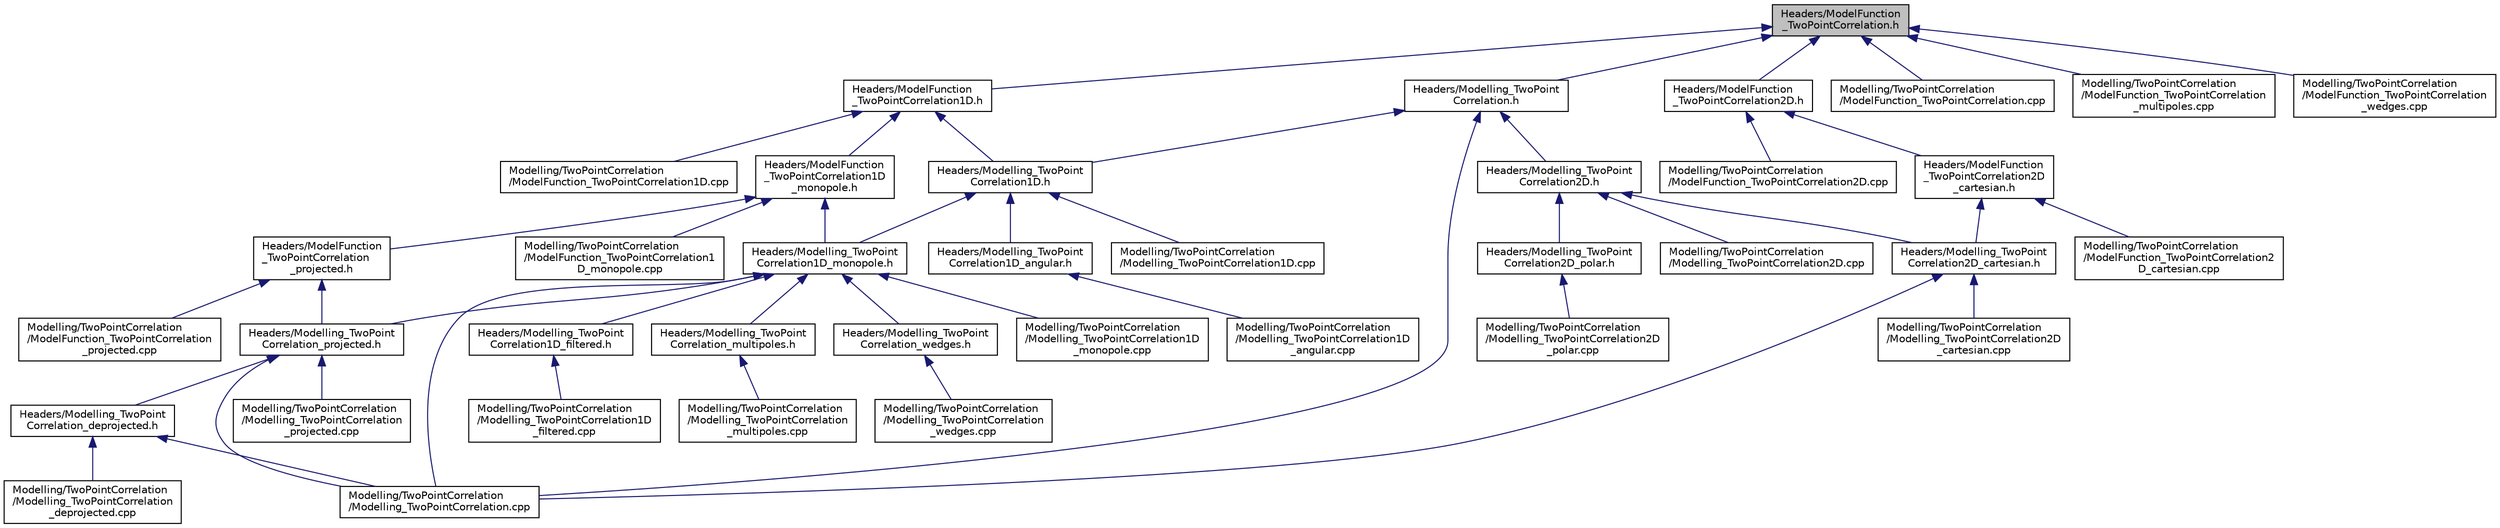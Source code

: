 digraph "Headers/ModelFunction_TwoPointCorrelation.h"
{
  edge [fontname="Helvetica",fontsize="10",labelfontname="Helvetica",labelfontsize="10"];
  node [fontname="Helvetica",fontsize="10",shape=record];
  Node50 [label="Headers/ModelFunction\l_TwoPointCorrelation.h",height=0.2,width=0.4,color="black", fillcolor="grey75", style="filled", fontcolor="black"];
  Node50 -> Node51 [dir="back",color="midnightblue",fontsize="10",style="solid",fontname="Helvetica"];
  Node51 [label="Headers/ModelFunction\l_TwoPointCorrelation1D.h",height=0.2,width=0.4,color="black", fillcolor="white", style="filled",URL="$d9/d33/ModelFunction__TwoPointCorrelation1D_8h.html",tooltip="Global functions to model 1D two-point correlation functions of any type. "];
  Node51 -> Node52 [dir="back",color="midnightblue",fontsize="10",style="solid",fontname="Helvetica"];
  Node52 [label="Headers/ModelFunction\l_TwoPointCorrelation1D\l_monopole.h",height=0.2,width=0.4,color="black", fillcolor="white", style="filled",URL="$d3/dbc/ModelFunction__TwoPointCorrelation1D__monopole_8h.html",tooltip="Global functions to model the monopole of the two-point correlation function. "];
  Node52 -> Node53 [dir="back",color="midnightblue",fontsize="10",style="solid",fontname="Helvetica"];
  Node53 [label="Headers/ModelFunction\l_TwoPointCorrelation\l_projected.h",height=0.2,width=0.4,color="black", fillcolor="white", style="filled",URL="$d7/d63/ModelFunction__TwoPointCorrelation__projected_8h.html",tooltip="Functions to model the projected two-point correlation function. "];
  Node53 -> Node54 [dir="back",color="midnightblue",fontsize="10",style="solid",fontname="Helvetica"];
  Node54 [label="Headers/Modelling_TwoPoint\lCorrelation_projected.h",height=0.2,width=0.4,color="black", fillcolor="white", style="filled",URL="$dc/d0c/Modelling__TwoPointCorrelation__projected_8h.html",tooltip="The class Modelling_TwoPointCorrelation_projected. "];
  Node54 -> Node55 [dir="back",color="midnightblue",fontsize="10",style="solid",fontname="Helvetica"];
  Node55 [label="Headers/Modelling_TwoPoint\lCorrelation_deprojected.h",height=0.2,width=0.4,color="black", fillcolor="white", style="filled",URL="$d1/dbf/Modelling__TwoPointCorrelation__deprojected_8h.html",tooltip="The class Modelling_TwoPointCorrelatoin_deprojected. "];
  Node55 -> Node56 [dir="back",color="midnightblue",fontsize="10",style="solid",fontname="Helvetica"];
  Node56 [label="Modelling/TwoPointCorrelation\l/Modelling_TwoPointCorrelation.cpp",height=0.2,width=0.4,color="black", fillcolor="white", style="filled",URL="$db/dd4/Modelling__TwoPointCorrelation_8cpp.html",tooltip="Methods of the class Modelling_TwoPointCorrelation. "];
  Node55 -> Node57 [dir="back",color="midnightblue",fontsize="10",style="solid",fontname="Helvetica"];
  Node57 [label="Modelling/TwoPointCorrelation\l/Modelling_TwoPointCorrelation\l_deprojected.cpp",height=0.2,width=0.4,color="black", fillcolor="white", style="filled",URL="$d4/d1e/Modelling__TwoPointCorrelation__deprojected_8cpp.html",tooltip="Methods of the class Modelling_TwoPointCorrelation_deprojected. "];
  Node54 -> Node56 [dir="back",color="midnightblue",fontsize="10",style="solid",fontname="Helvetica"];
  Node54 -> Node58 [dir="back",color="midnightblue",fontsize="10",style="solid",fontname="Helvetica"];
  Node58 [label="Modelling/TwoPointCorrelation\l/Modelling_TwoPointCorrelation\l_projected.cpp",height=0.2,width=0.4,color="black", fillcolor="white", style="filled",URL="$d2/de6/Modelling__TwoPointCorrelation__projected_8cpp.html",tooltip="Methods of the class Modelling_TwoPointCorrelation_projected. "];
  Node53 -> Node59 [dir="back",color="midnightblue",fontsize="10",style="solid",fontname="Helvetica"];
  Node59 [label="Modelling/TwoPointCorrelation\l/ModelFunction_TwoPointCorrelation\l_projected.cpp",height=0.2,width=0.4,color="black", fillcolor="white", style="filled",URL="$de/d02/ModelFunction__TwoPointCorrelation__projected_8cpp.html",tooltip="Functions to model the projected two-point correlation function. "];
  Node52 -> Node60 [dir="back",color="midnightblue",fontsize="10",style="solid",fontname="Helvetica"];
  Node60 [label="Headers/Modelling_TwoPoint\lCorrelation1D_monopole.h",height=0.2,width=0.4,color="black", fillcolor="white", style="filled",URL="$d2/d89/Modelling__TwoPointCorrelation1D__monopole_8h.html",tooltip="The class Modelling_TwoPointCorrelation1D_monopole. "];
  Node60 -> Node61 [dir="back",color="midnightblue",fontsize="10",style="solid",fontname="Helvetica"];
  Node61 [label="Headers/Modelling_TwoPoint\lCorrelation1D_filtered.h",height=0.2,width=0.4,color="black", fillcolor="white", style="filled",URL="$da/d43/Modelling__TwoPointCorrelation1D__filtered_8h.html",tooltip="The class Modelling_TwoPointCorrelation1D_filtered. "];
  Node61 -> Node62 [dir="back",color="midnightblue",fontsize="10",style="solid",fontname="Helvetica"];
  Node62 [label="Modelling/TwoPointCorrelation\l/Modelling_TwoPointCorrelation1D\l_filtered.cpp",height=0.2,width=0.4,color="black", fillcolor="white", style="filled",URL="$d8/d0f/Modelling__TwoPointCorrelation1D__filtered_8cpp.html",tooltip="Methods of the class Modelling_TwoPointCorrelation1D_filtered. "];
  Node60 -> Node54 [dir="back",color="midnightblue",fontsize="10",style="solid",fontname="Helvetica"];
  Node60 -> Node63 [dir="back",color="midnightblue",fontsize="10",style="solid",fontname="Helvetica"];
  Node63 [label="Headers/Modelling_TwoPoint\lCorrelation_multipoles.h",height=0.2,width=0.4,color="black", fillcolor="white", style="filled",URL="$db/d5d/Modelling__TwoPointCorrelation__multipoles_8h.html",tooltip="The class Modelling_TwoPointCorrelation_multipoles. "];
  Node63 -> Node64 [dir="back",color="midnightblue",fontsize="10",style="solid",fontname="Helvetica"];
  Node64 [label="Modelling/TwoPointCorrelation\l/Modelling_TwoPointCorrelation\l_multipoles.cpp",height=0.2,width=0.4,color="black", fillcolor="white", style="filled",URL="$d5/dc2/Modelling__TwoPointCorrelation__multipoles_8cpp.html",tooltip="Methods of the class Modelling_TwoPointCorrelation_multipoles. "];
  Node60 -> Node65 [dir="back",color="midnightblue",fontsize="10",style="solid",fontname="Helvetica"];
  Node65 [label="Headers/Modelling_TwoPoint\lCorrelation_wedges.h",height=0.2,width=0.4,color="black", fillcolor="white", style="filled",URL="$d1/d72/Modelling__TwoPointCorrelation__wedges_8h.html",tooltip="The class Modelling_TwoPointCorrelatoin_wedges. "];
  Node65 -> Node66 [dir="back",color="midnightblue",fontsize="10",style="solid",fontname="Helvetica"];
  Node66 [label="Modelling/TwoPointCorrelation\l/Modelling_TwoPointCorrelation\l_wedges.cpp",height=0.2,width=0.4,color="black", fillcolor="white", style="filled",URL="$d9/d93/Modelling__TwoPointCorrelation__wedges_8cpp.html",tooltip="Methods of the class Modelling_TwoPointCorrelation_wedges. "];
  Node60 -> Node56 [dir="back",color="midnightblue",fontsize="10",style="solid",fontname="Helvetica"];
  Node60 -> Node67 [dir="back",color="midnightblue",fontsize="10",style="solid",fontname="Helvetica"];
  Node67 [label="Modelling/TwoPointCorrelation\l/Modelling_TwoPointCorrelation1D\l_monopole.cpp",height=0.2,width=0.4,color="black", fillcolor="white", style="filled",URL="$d5/dae/Modelling__TwoPointCorrelation1D__monopole_8cpp.html",tooltip="Methods of the class Modelling_TwoPointCorrelation1D_monopole. "];
  Node52 -> Node68 [dir="back",color="midnightblue",fontsize="10",style="solid",fontname="Helvetica"];
  Node68 [label="Modelling/TwoPointCorrelation\l/ModelFunction_TwoPointCorrelation1\lD_monopole.cpp",height=0.2,width=0.4,color="black", fillcolor="white", style="filled",URL="$d1/dcc/ModelFunction__TwoPointCorrelation1D__monopole_8cpp.html",tooltip="Functions to model the monopole of the two-point correlation function. "];
  Node51 -> Node69 [dir="back",color="midnightblue",fontsize="10",style="solid",fontname="Helvetica"];
  Node69 [label="Headers/Modelling_TwoPoint\lCorrelation1D.h",height=0.2,width=0.4,color="black", fillcolor="white", style="filled",URL="$d5/d58/Modelling__TwoPointCorrelation1D_8h.html",tooltip="The class Modelling_TwoPointCorrelation1D. "];
  Node69 -> Node70 [dir="back",color="midnightblue",fontsize="10",style="solid",fontname="Helvetica"];
  Node70 [label="Headers/Modelling_TwoPoint\lCorrelation1D_angular.h",height=0.2,width=0.4,color="black", fillcolor="white", style="filled",URL="$db/dd2/Modelling__TwoPointCorrelation1D__angular_8h.html",tooltip="The class Modelling_TwoPointCorrelation1D_angular. "];
  Node70 -> Node71 [dir="back",color="midnightblue",fontsize="10",style="solid",fontname="Helvetica"];
  Node71 [label="Modelling/TwoPointCorrelation\l/Modelling_TwoPointCorrelation1D\l_angular.cpp",height=0.2,width=0.4,color="black", fillcolor="white", style="filled",URL="$dc/dbe/Modelling__TwoPointCorrelation1D__angular_8cpp.html",tooltip="Methods of the class Modelling_TwoPointCorrelation1D_angular. "];
  Node69 -> Node60 [dir="back",color="midnightblue",fontsize="10",style="solid",fontname="Helvetica"];
  Node69 -> Node72 [dir="back",color="midnightblue",fontsize="10",style="solid",fontname="Helvetica"];
  Node72 [label="Modelling/TwoPointCorrelation\l/Modelling_TwoPointCorrelation1D.cpp",height=0.2,width=0.4,color="black", fillcolor="white", style="filled",URL="$dd/d0f/Modelling__TwoPointCorrelation1D_8cpp.html",tooltip="Methods of the class Modelling_TwoPointCorrelation1D. "];
  Node51 -> Node73 [dir="back",color="midnightblue",fontsize="10",style="solid",fontname="Helvetica"];
  Node73 [label="Modelling/TwoPointCorrelation\l/ModelFunction_TwoPointCorrelation1D.cpp",height=0.2,width=0.4,color="black", fillcolor="white", style="filled",URL="$d8/d0f/ModelFunction__TwoPointCorrelation1D_8cpp.html",tooltip="Global functions to model 1D two-point correlation functions of any type. "];
  Node50 -> Node74 [dir="back",color="midnightblue",fontsize="10",style="solid",fontname="Helvetica"];
  Node74 [label="Headers/ModelFunction\l_TwoPointCorrelation2D.h",height=0.2,width=0.4,color="black", fillcolor="white", style="filled",URL="$dd/dc5/ModelFunction__TwoPointCorrelation2D_8h.html",tooltip="Global functions to model 2D two-point correlation functions of any type. "];
  Node74 -> Node75 [dir="back",color="midnightblue",fontsize="10",style="solid",fontname="Helvetica"];
  Node75 [label="Headers/ModelFunction\l_TwoPointCorrelation2D\l_cartesian.h",height=0.2,width=0.4,color="black", fillcolor="white", style="filled",URL="$d3/d4f/ModelFunction__TwoPointCorrelation2D__cartesian_8h.html",tooltip="Functions to model the 2D two-point correlation function in Cartesian coordinates. "];
  Node75 -> Node76 [dir="back",color="midnightblue",fontsize="10",style="solid",fontname="Helvetica"];
  Node76 [label="Headers/Modelling_TwoPoint\lCorrelation2D_cartesian.h",height=0.2,width=0.4,color="black", fillcolor="white", style="filled",URL="$dd/d97/Modelling__TwoPointCorrelation2D__cartesian_8h.html",tooltip="The class Modelling_TwoPointCorrelation2D_cartesian. "];
  Node76 -> Node56 [dir="back",color="midnightblue",fontsize="10",style="solid",fontname="Helvetica"];
  Node76 -> Node77 [dir="back",color="midnightblue",fontsize="10",style="solid",fontname="Helvetica"];
  Node77 [label="Modelling/TwoPointCorrelation\l/Modelling_TwoPointCorrelation2D\l_cartesian.cpp",height=0.2,width=0.4,color="black", fillcolor="white", style="filled",URL="$da/d42/Modelling__TwoPointCorrelation2D__cartesian_8cpp.html",tooltip="Methods of the class Modelling_TwoPointCorrelation_cartesian. "];
  Node75 -> Node78 [dir="back",color="midnightblue",fontsize="10",style="solid",fontname="Helvetica"];
  Node78 [label="Modelling/TwoPointCorrelation\l/ModelFunction_TwoPointCorrelation2\lD_cartesian.cpp",height=0.2,width=0.4,color="black", fillcolor="white", style="filled",URL="$d2/d33/ModelFunction__TwoPointCorrelation2D__cartesian_8cpp.html",tooltip="Functions to model the 2D two-point correlation function in Cartesian coordinates. "];
  Node74 -> Node79 [dir="back",color="midnightblue",fontsize="10",style="solid",fontname="Helvetica"];
  Node79 [label="Modelling/TwoPointCorrelation\l/ModelFunction_TwoPointCorrelation2D.cpp",height=0.2,width=0.4,color="black", fillcolor="white", style="filled",URL="$de/dde/ModelFunction__TwoPointCorrelation2D_8cpp.html",tooltip="Global functions to model 2D two-point correlation functions of any type. "];
  Node50 -> Node80 [dir="back",color="midnightblue",fontsize="10",style="solid",fontname="Helvetica"];
  Node80 [label="Headers/Modelling_TwoPoint\lCorrelation.h",height=0.2,width=0.4,color="black", fillcolor="white", style="filled",URL="$df/d38/Modelling__TwoPointCorrelation_8h.html",tooltip="The class Modelling_TwoPointCorrelation. "];
  Node80 -> Node69 [dir="back",color="midnightblue",fontsize="10",style="solid",fontname="Helvetica"];
  Node80 -> Node81 [dir="back",color="midnightblue",fontsize="10",style="solid",fontname="Helvetica"];
  Node81 [label="Headers/Modelling_TwoPoint\lCorrelation2D.h",height=0.2,width=0.4,color="black", fillcolor="white", style="filled",URL="$d3/d8a/Modelling__TwoPointCorrelation2D_8h.html",tooltip="The class Modelling_TwoPointCorrelation2D. "];
  Node81 -> Node76 [dir="back",color="midnightblue",fontsize="10",style="solid",fontname="Helvetica"];
  Node81 -> Node82 [dir="back",color="midnightblue",fontsize="10",style="solid",fontname="Helvetica"];
  Node82 [label="Headers/Modelling_TwoPoint\lCorrelation2D_polar.h",height=0.2,width=0.4,color="black", fillcolor="white", style="filled",URL="$d0/d5f/Modelling__TwoPointCorrelation2D__polar_8h.html",tooltip="The class Modelling_TwoPointCorrelation2D_polar. "];
  Node82 -> Node83 [dir="back",color="midnightblue",fontsize="10",style="solid",fontname="Helvetica"];
  Node83 [label="Modelling/TwoPointCorrelation\l/Modelling_TwoPointCorrelation2D\l_polar.cpp",height=0.2,width=0.4,color="black", fillcolor="white", style="filled",URL="$d2/db3/Modelling__TwoPointCorrelation2D__polar_8cpp.html",tooltip="Methods of the class Modelling_TwoPointCorrelation2D_polar. "];
  Node81 -> Node84 [dir="back",color="midnightblue",fontsize="10",style="solid",fontname="Helvetica"];
  Node84 [label="Modelling/TwoPointCorrelation\l/Modelling_TwoPointCorrelation2D.cpp",height=0.2,width=0.4,color="black", fillcolor="white", style="filled",URL="$d4/d7b/Modelling__TwoPointCorrelation2D_8cpp.html",tooltip="Methods of the class Modelling_TwoPointCorrelation2D. "];
  Node80 -> Node56 [dir="back",color="midnightblue",fontsize="10",style="solid",fontname="Helvetica"];
  Node50 -> Node85 [dir="back",color="midnightblue",fontsize="10",style="solid",fontname="Helvetica"];
  Node85 [label="Modelling/TwoPointCorrelation\l/ModelFunction_TwoPointCorrelation.cpp",height=0.2,width=0.4,color="black", fillcolor="white", style="filled",URL="$d5/d5e/ModelFunction__TwoPointCorrelation_8cpp.html",tooltip="Global functions to model two-point correlation functions of any type. "];
  Node50 -> Node86 [dir="back",color="midnightblue",fontsize="10",style="solid",fontname="Helvetica"];
  Node86 [label="Modelling/TwoPointCorrelation\l/ModelFunction_TwoPointCorrelation\l_multipoles.cpp",height=0.2,width=0.4,color="black", fillcolor="white", style="filled",URL="$d4/d73/ModelFunction__TwoPointCorrelation__multipoles_8cpp.html",tooltip="Functions to model the multipoles of the two-point correlation function. "];
  Node50 -> Node87 [dir="back",color="midnightblue",fontsize="10",style="solid",fontname="Helvetica"];
  Node87 [label="Modelling/TwoPointCorrelation\l/ModelFunction_TwoPointCorrelation\l_wedges.cpp",height=0.2,width=0.4,color="black", fillcolor="white", style="filled",URL="$da/d92/ModelFunction__TwoPointCorrelation__wedges_8cpp.html",tooltip="Functions to model the wedges of the two-point correlation function. "];
}
